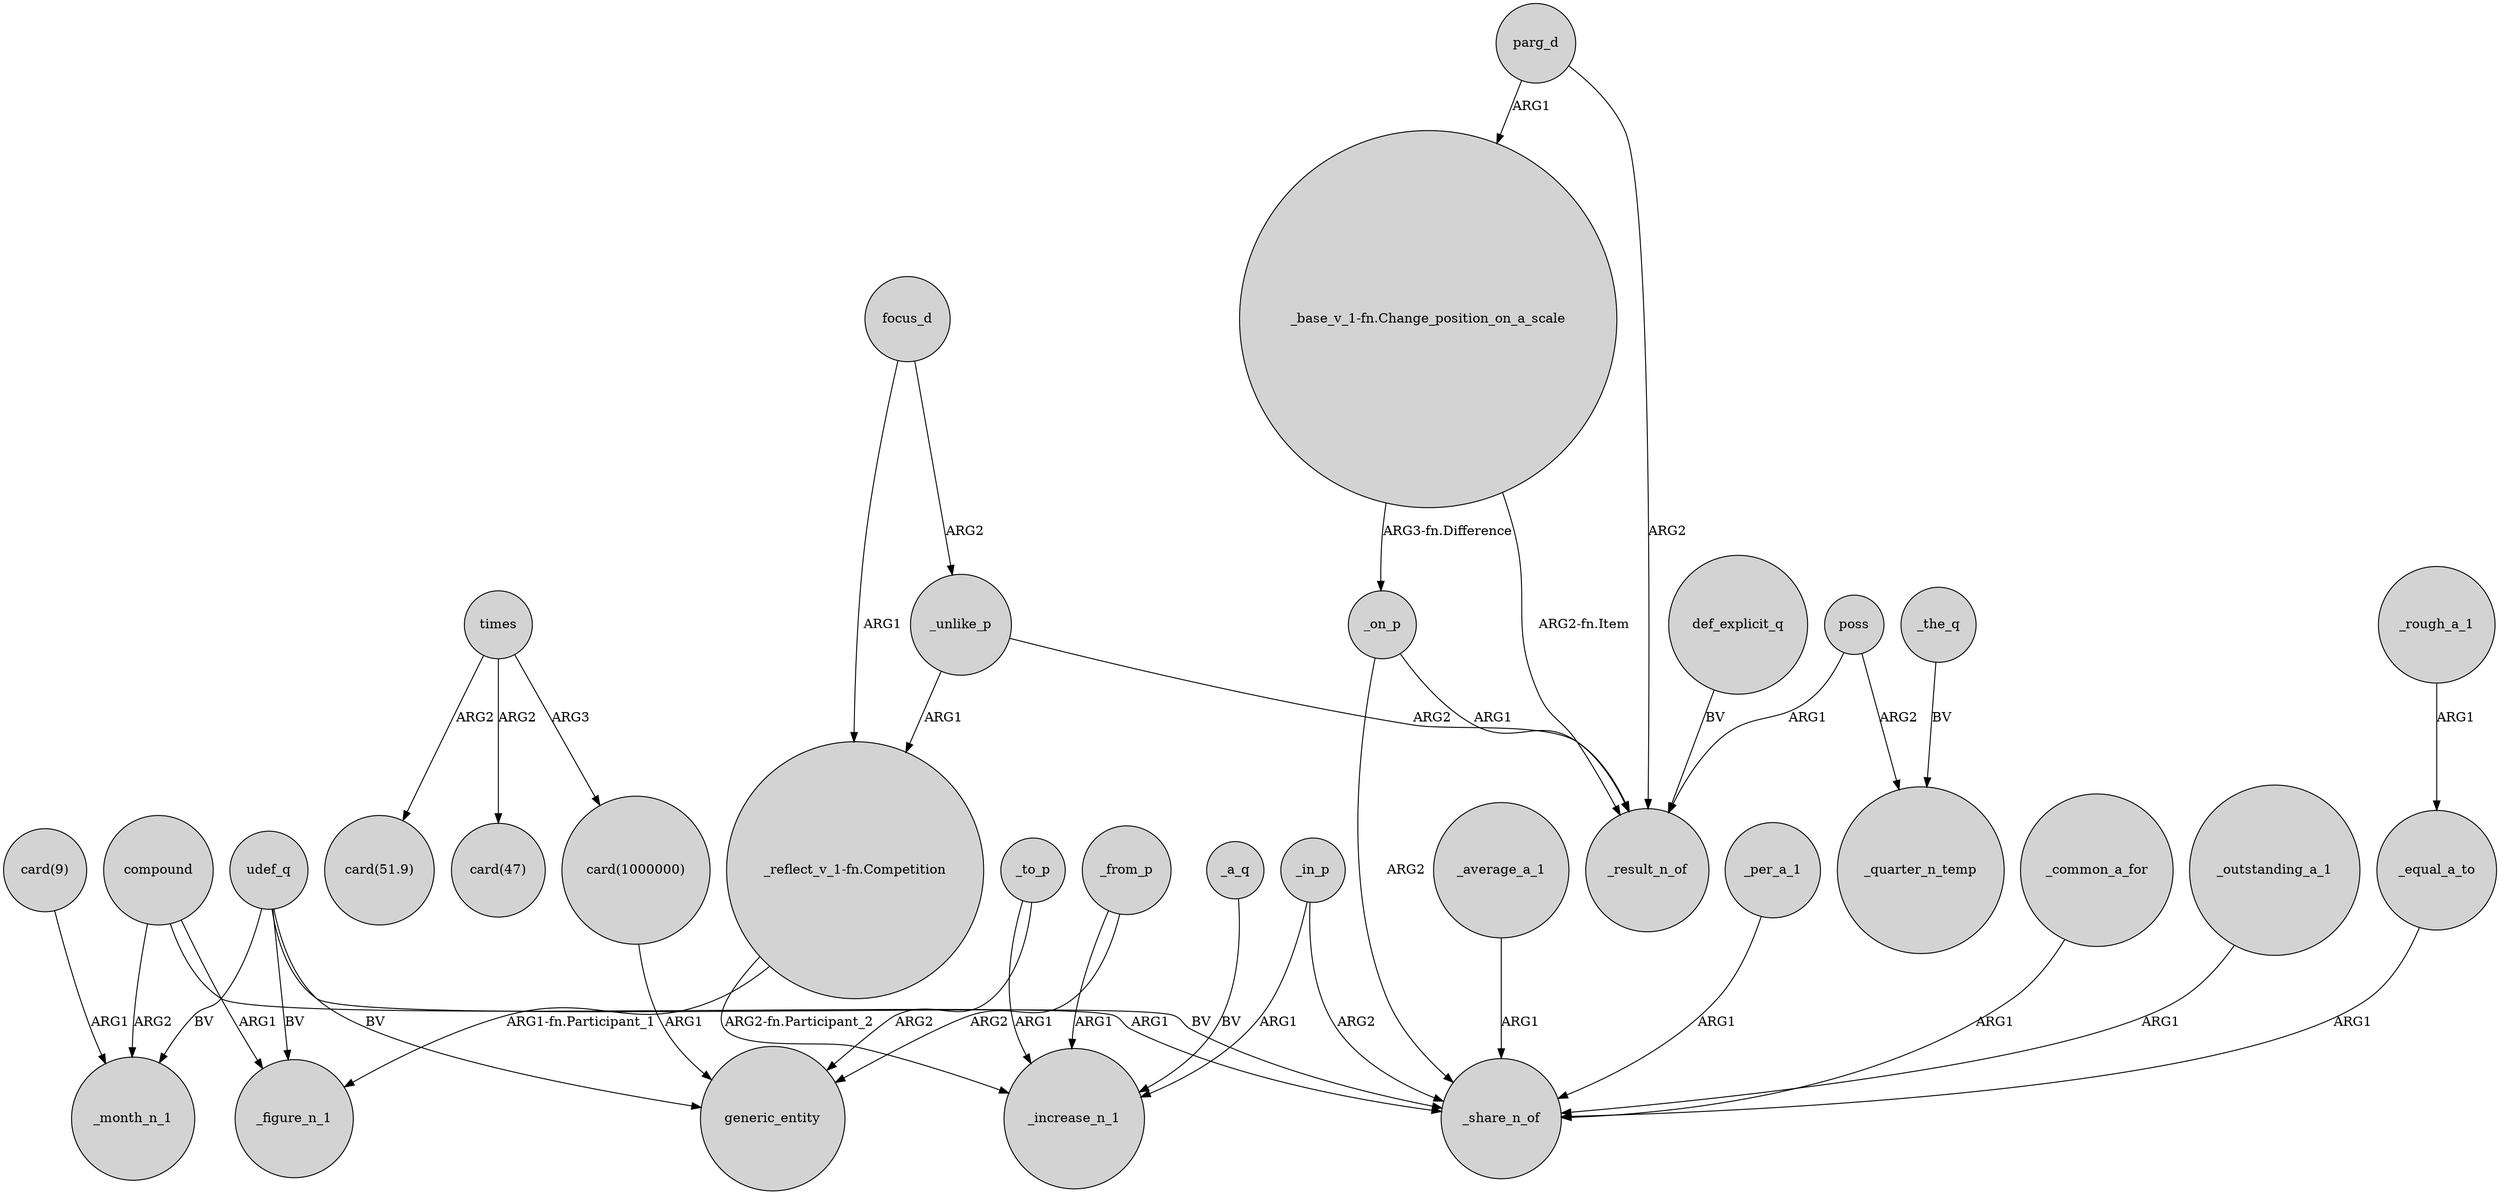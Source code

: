 digraph {
	node [shape=circle style=filled]
	udef_q -> _month_n_1 [label=BV]
	times -> "card(51.9)" [label=ARG2]
	udef_q -> _figure_n_1 [label=BV]
	compound -> _figure_n_1 [label=ARG1]
	_to_p -> generic_entity [label=ARG2]
	parg_d -> _result_n_of [label=ARG2]
	"_reflect_v_1-fn.Competition" -> _increase_n_1 [label="ARG2-fn.Participant_2"]
	parg_d -> "_base_v_1-fn.Change_position_on_a_scale" [label=ARG1]
	compound -> _share_n_of [label=ARG1]
	_from_p -> generic_entity [label=ARG2]
	times -> "card(47)" [label=ARG2]
	_the_q -> _quarter_n_temp [label=BV]
	times -> "card(1000000)" [label=ARG3]
	_common_a_for -> _share_n_of [label=ARG1]
	focus_d -> _unlike_p [label=ARG2]
	focus_d -> "_reflect_v_1-fn.Competition" [label=ARG1]
	udef_q -> generic_entity [label=BV]
	_outstanding_a_1 -> _share_n_of [label=ARG1]
	"card(1000000)" -> generic_entity [label=ARG1]
	"_base_v_1-fn.Change_position_on_a_scale" -> _result_n_of [label="ARG2-fn.Item"]
	_equal_a_to -> _share_n_of [label=ARG1]
	udef_q -> _share_n_of [label=BV]
	poss -> _quarter_n_temp [label=ARG2]
	_on_p -> _result_n_of [label=ARG1]
	_from_p -> _increase_n_1 [label=ARG1]
	"_reflect_v_1-fn.Competition" -> _figure_n_1 [label="ARG1-fn.Participant_1"]
	_a_q -> _increase_n_1 [label=BV]
	def_explicit_q -> _result_n_of [label=BV]
	_to_p -> _increase_n_1 [label=ARG1]
	_rough_a_1 -> _equal_a_to [label=ARG1]
	"card(9)" -> _month_n_1 [label=ARG1]
	_average_a_1 -> _share_n_of [label=ARG1]
	_unlike_p -> "_reflect_v_1-fn.Competition" [label=ARG1]
	poss -> _result_n_of [label=ARG1]
	_per_a_1 -> _share_n_of [label=ARG1]
	_in_p -> _increase_n_1 [label=ARG1]
	_in_p -> _share_n_of [label=ARG2]
	"_base_v_1-fn.Change_position_on_a_scale" -> _on_p [label="ARG3-fn.Difference"]
	compound -> _month_n_1 [label=ARG2]
	_unlike_p -> _result_n_of [label=ARG2]
	_on_p -> _share_n_of [label=ARG2]
}
